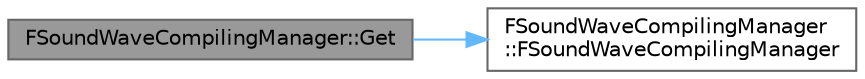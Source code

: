 digraph "FSoundWaveCompilingManager::Get"
{
 // INTERACTIVE_SVG=YES
 // LATEX_PDF_SIZE
  bgcolor="transparent";
  edge [fontname=Helvetica,fontsize=10,labelfontname=Helvetica,labelfontsize=10];
  node [fontname=Helvetica,fontsize=10,shape=box,height=0.2,width=0.4];
  rankdir="LR";
  Node1 [id="Node000001",label="FSoundWaveCompilingManager::Get",height=0.2,width=0.4,color="gray40", fillcolor="grey60", style="filled", fontcolor="black",tooltip=" "];
  Node1 -> Node2 [id="edge1_Node000001_Node000002",color="steelblue1",style="solid",tooltip=" "];
  Node2 [id="Node000002",label="FSoundWaveCompilingManager\l::FSoundWaveCompilingManager",height=0.2,width=0.4,color="grey40", fillcolor="white", style="filled",URL="$d6/dd9/classFSoundWaveCompilingManager.html#a26f064a1f414a784f03bd9e42cdb81a1",tooltip=" "];
}
